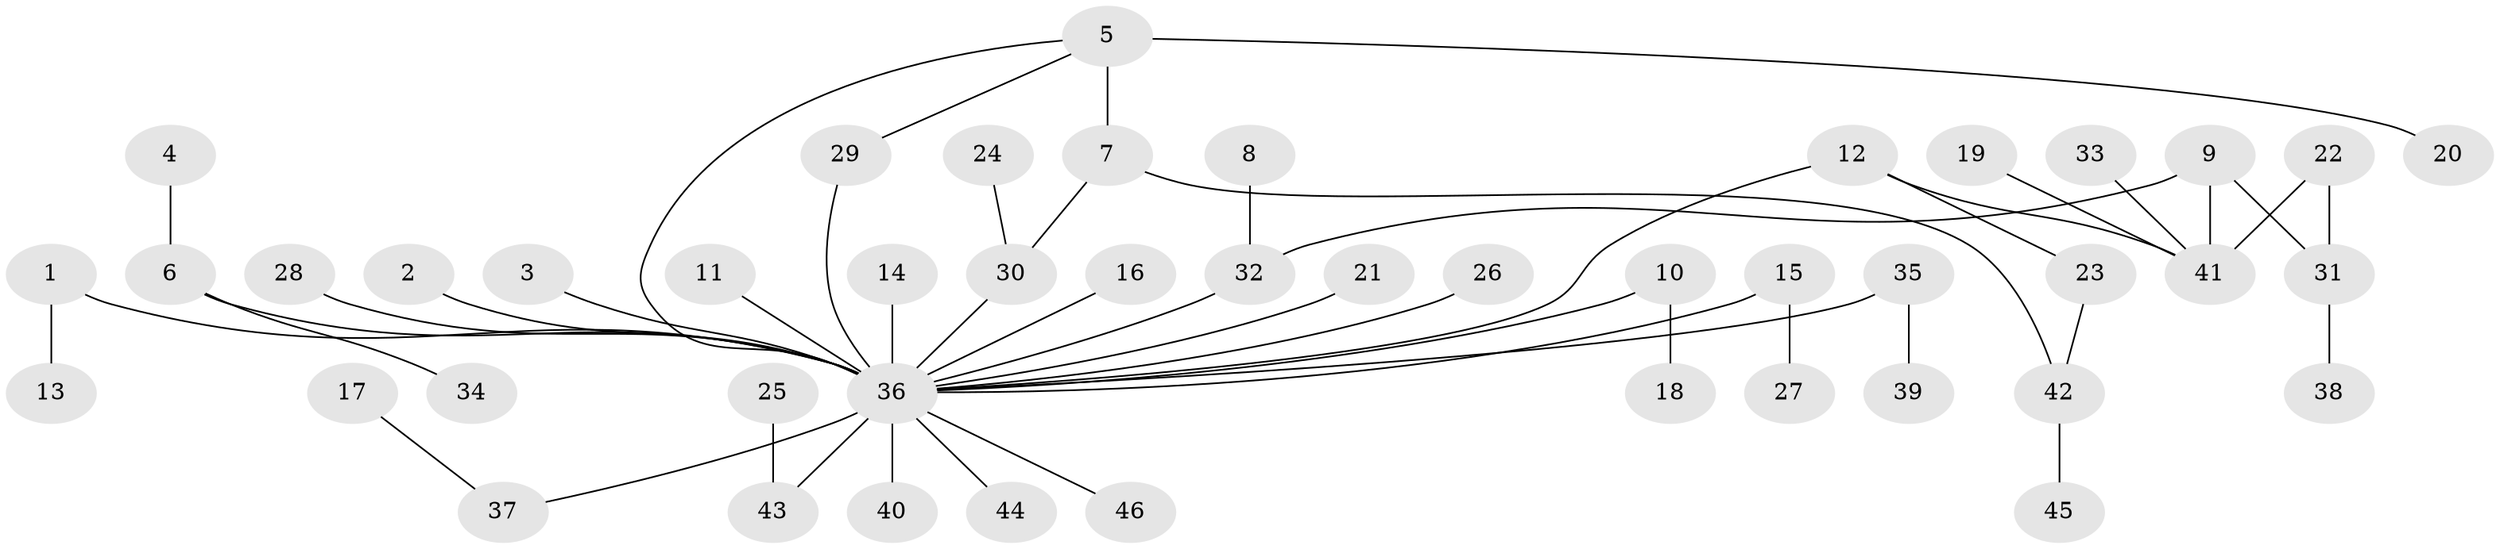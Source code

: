 // original degree distribution, {4: 0.1076923076923077, 26: 0.015384615384615385, 2: 0.15384615384615385, 1: 0.5846153846153846, 3: 0.1076923076923077, 5: 0.015384615384615385, 6: 0.015384615384615385}
// Generated by graph-tools (version 1.1) at 2025/36/03/04/25 23:36:40]
// undirected, 46 vertices, 50 edges
graph export_dot {
  node [color=gray90,style=filled];
  1;
  2;
  3;
  4;
  5;
  6;
  7;
  8;
  9;
  10;
  11;
  12;
  13;
  14;
  15;
  16;
  17;
  18;
  19;
  20;
  21;
  22;
  23;
  24;
  25;
  26;
  27;
  28;
  29;
  30;
  31;
  32;
  33;
  34;
  35;
  36;
  37;
  38;
  39;
  40;
  41;
  42;
  43;
  44;
  45;
  46;
  1 -- 13 [weight=1.0];
  1 -- 36 [weight=1.0];
  2 -- 36 [weight=1.0];
  3 -- 36 [weight=1.0];
  4 -- 6 [weight=1.0];
  5 -- 7 [weight=2.0];
  5 -- 20 [weight=1.0];
  5 -- 29 [weight=1.0];
  5 -- 36 [weight=1.0];
  6 -- 34 [weight=1.0];
  6 -- 36 [weight=1.0];
  7 -- 30 [weight=1.0];
  7 -- 42 [weight=1.0];
  8 -- 32 [weight=1.0];
  9 -- 31 [weight=1.0];
  9 -- 32 [weight=1.0];
  9 -- 41 [weight=1.0];
  10 -- 18 [weight=1.0];
  10 -- 36 [weight=1.0];
  11 -- 36 [weight=1.0];
  12 -- 23 [weight=1.0];
  12 -- 36 [weight=1.0];
  12 -- 41 [weight=1.0];
  14 -- 36 [weight=1.0];
  15 -- 27 [weight=1.0];
  15 -- 36 [weight=1.0];
  16 -- 36 [weight=1.0];
  17 -- 37 [weight=1.0];
  19 -- 41 [weight=1.0];
  21 -- 36 [weight=1.0];
  22 -- 31 [weight=1.0];
  22 -- 41 [weight=1.0];
  23 -- 42 [weight=1.0];
  24 -- 30 [weight=1.0];
  25 -- 43 [weight=1.0];
  26 -- 36 [weight=1.0];
  28 -- 36 [weight=1.0];
  29 -- 36 [weight=1.0];
  30 -- 36 [weight=1.0];
  31 -- 38 [weight=1.0];
  32 -- 36 [weight=1.0];
  33 -- 41 [weight=1.0];
  35 -- 36 [weight=1.0];
  35 -- 39 [weight=1.0];
  36 -- 37 [weight=1.0];
  36 -- 40 [weight=1.0];
  36 -- 43 [weight=2.0];
  36 -- 44 [weight=1.0];
  36 -- 46 [weight=1.0];
  42 -- 45 [weight=1.0];
}
